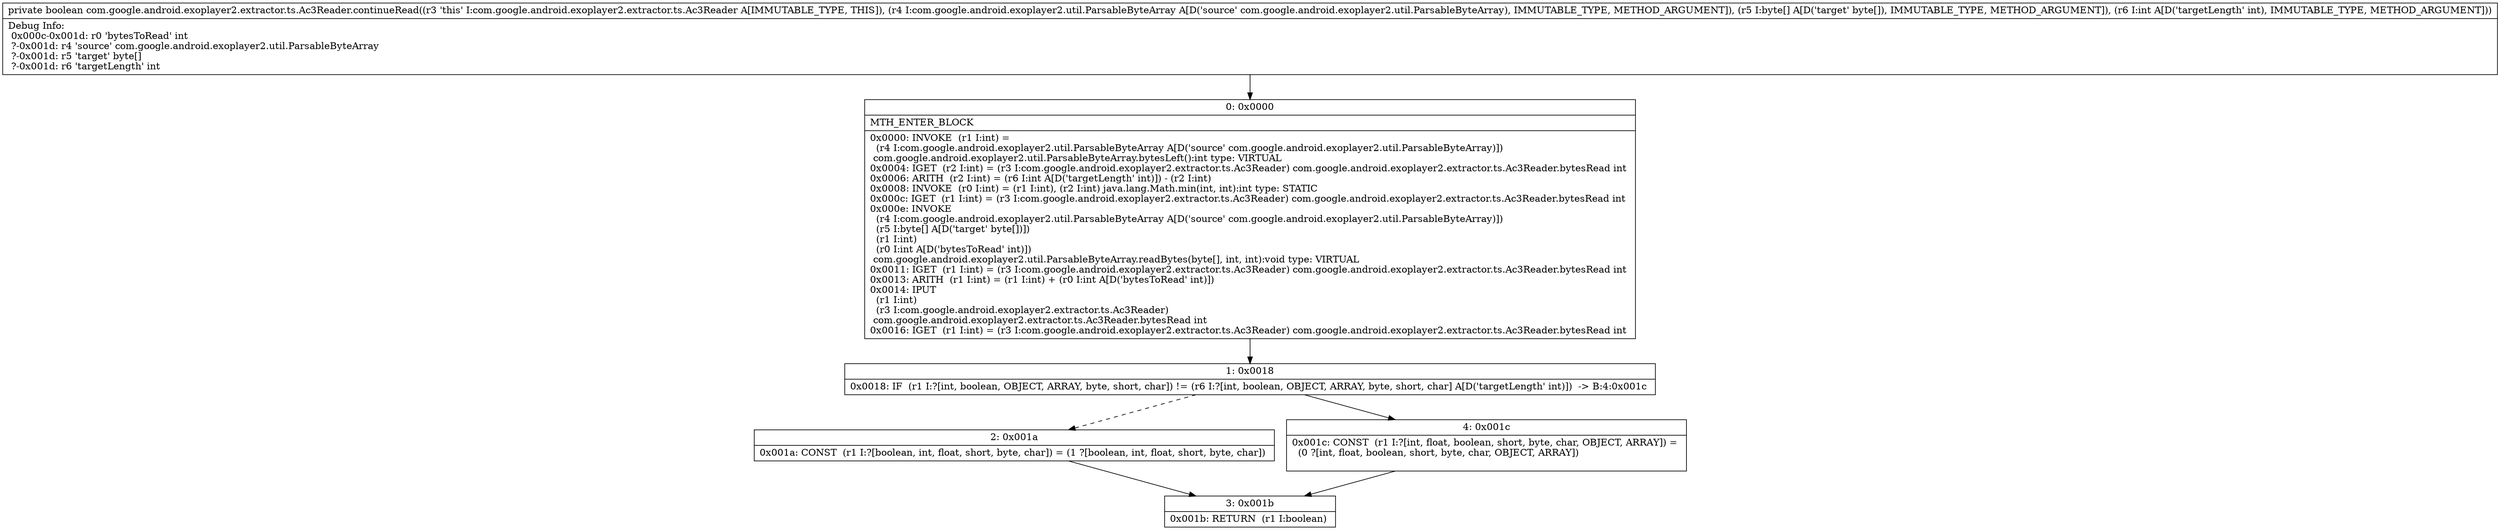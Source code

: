 digraph "CFG forcom.google.android.exoplayer2.extractor.ts.Ac3Reader.continueRead(Lcom\/google\/android\/exoplayer2\/util\/ParsableByteArray;[BI)Z" {
Node_0 [shape=record,label="{0\:\ 0x0000|MTH_ENTER_BLOCK\l|0x0000: INVOKE  (r1 I:int) = \l  (r4 I:com.google.android.exoplayer2.util.ParsableByteArray A[D('source' com.google.android.exoplayer2.util.ParsableByteArray)])\l com.google.android.exoplayer2.util.ParsableByteArray.bytesLeft():int type: VIRTUAL \l0x0004: IGET  (r2 I:int) = (r3 I:com.google.android.exoplayer2.extractor.ts.Ac3Reader) com.google.android.exoplayer2.extractor.ts.Ac3Reader.bytesRead int \l0x0006: ARITH  (r2 I:int) = (r6 I:int A[D('targetLength' int)]) \- (r2 I:int) \l0x0008: INVOKE  (r0 I:int) = (r1 I:int), (r2 I:int) java.lang.Math.min(int, int):int type: STATIC \l0x000c: IGET  (r1 I:int) = (r3 I:com.google.android.exoplayer2.extractor.ts.Ac3Reader) com.google.android.exoplayer2.extractor.ts.Ac3Reader.bytesRead int \l0x000e: INVOKE  \l  (r4 I:com.google.android.exoplayer2.util.ParsableByteArray A[D('source' com.google.android.exoplayer2.util.ParsableByteArray)])\l  (r5 I:byte[] A[D('target' byte[])])\l  (r1 I:int)\l  (r0 I:int A[D('bytesToRead' int)])\l com.google.android.exoplayer2.util.ParsableByteArray.readBytes(byte[], int, int):void type: VIRTUAL \l0x0011: IGET  (r1 I:int) = (r3 I:com.google.android.exoplayer2.extractor.ts.Ac3Reader) com.google.android.exoplayer2.extractor.ts.Ac3Reader.bytesRead int \l0x0013: ARITH  (r1 I:int) = (r1 I:int) + (r0 I:int A[D('bytesToRead' int)]) \l0x0014: IPUT  \l  (r1 I:int)\l  (r3 I:com.google.android.exoplayer2.extractor.ts.Ac3Reader)\l com.google.android.exoplayer2.extractor.ts.Ac3Reader.bytesRead int \l0x0016: IGET  (r1 I:int) = (r3 I:com.google.android.exoplayer2.extractor.ts.Ac3Reader) com.google.android.exoplayer2.extractor.ts.Ac3Reader.bytesRead int \l}"];
Node_1 [shape=record,label="{1\:\ 0x0018|0x0018: IF  (r1 I:?[int, boolean, OBJECT, ARRAY, byte, short, char]) != (r6 I:?[int, boolean, OBJECT, ARRAY, byte, short, char] A[D('targetLength' int)])  \-\> B:4:0x001c \l}"];
Node_2 [shape=record,label="{2\:\ 0x001a|0x001a: CONST  (r1 I:?[boolean, int, float, short, byte, char]) = (1 ?[boolean, int, float, short, byte, char]) \l}"];
Node_3 [shape=record,label="{3\:\ 0x001b|0x001b: RETURN  (r1 I:boolean) \l}"];
Node_4 [shape=record,label="{4\:\ 0x001c|0x001c: CONST  (r1 I:?[int, float, boolean, short, byte, char, OBJECT, ARRAY]) = \l  (0 ?[int, float, boolean, short, byte, char, OBJECT, ARRAY])\l \l}"];
MethodNode[shape=record,label="{private boolean com.google.android.exoplayer2.extractor.ts.Ac3Reader.continueRead((r3 'this' I:com.google.android.exoplayer2.extractor.ts.Ac3Reader A[IMMUTABLE_TYPE, THIS]), (r4 I:com.google.android.exoplayer2.util.ParsableByteArray A[D('source' com.google.android.exoplayer2.util.ParsableByteArray), IMMUTABLE_TYPE, METHOD_ARGUMENT]), (r5 I:byte[] A[D('target' byte[]), IMMUTABLE_TYPE, METHOD_ARGUMENT]), (r6 I:int A[D('targetLength' int), IMMUTABLE_TYPE, METHOD_ARGUMENT]))  | Debug Info:\l  0x000c\-0x001d: r0 'bytesToRead' int\l  ?\-0x001d: r4 'source' com.google.android.exoplayer2.util.ParsableByteArray\l  ?\-0x001d: r5 'target' byte[]\l  ?\-0x001d: r6 'targetLength' int\l}"];
MethodNode -> Node_0;
Node_0 -> Node_1;
Node_1 -> Node_2[style=dashed];
Node_1 -> Node_4;
Node_2 -> Node_3;
Node_4 -> Node_3;
}

